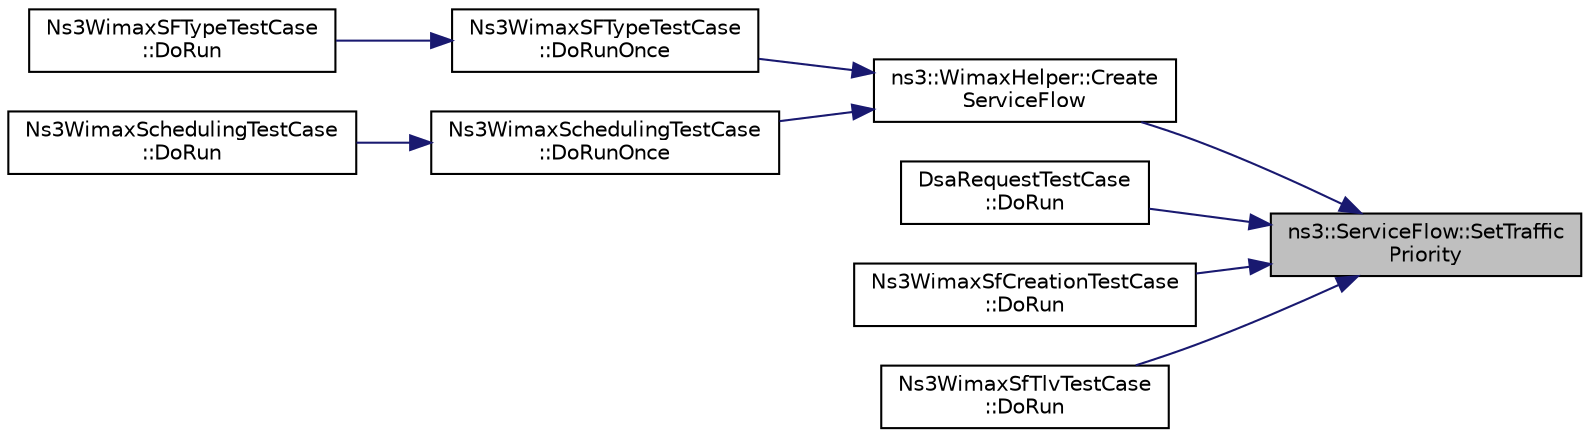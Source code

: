 digraph "ns3::ServiceFlow::SetTrafficPriority"
{
 // LATEX_PDF_SIZE
  edge [fontname="Helvetica",fontsize="10",labelfontname="Helvetica",labelfontsize="10"];
  node [fontname="Helvetica",fontsize="10",shape=record];
  rankdir="RL";
  Node1 [label="ns3::ServiceFlow::SetTraffic\lPriority",height=0.2,width=0.4,color="black", fillcolor="grey75", style="filled", fontcolor="black",tooltip="Set traffic priority."];
  Node1 -> Node2 [dir="back",color="midnightblue",fontsize="10",style="solid",fontname="Helvetica"];
  Node2 [label="ns3::WimaxHelper::Create\lServiceFlow",height=0.2,width=0.4,color="black", fillcolor="white", style="filled",URL="$classns3_1_1_wimax_helper.html#aed0c1ffdcd62234c14965f899efc88c1",tooltip="Creates a transport service flow."];
  Node2 -> Node3 [dir="back",color="midnightblue",fontsize="10",style="solid",fontname="Helvetica"];
  Node3 [label="Ns3WimaxSFTypeTestCase\l::DoRunOnce",height=0.2,width=0.4,color="black", fillcolor="white", style="filled",URL="$class_ns3_wimax_s_f_type_test_case.html#abb7c555fc0a6ff152bf0d47ac567d62d",tooltip="Run once function."];
  Node3 -> Node4 [dir="back",color="midnightblue",fontsize="10",style="solid",fontname="Helvetica"];
  Node4 [label="Ns3WimaxSFTypeTestCase\l::DoRun",height=0.2,width=0.4,color="black", fillcolor="white", style="filled",URL="$class_ns3_wimax_s_f_type_test_case.html#a718e915575ebf4e0f3e90d5330fe6771",tooltip="Implementation to actually run this TestCase."];
  Node2 -> Node5 [dir="back",color="midnightblue",fontsize="10",style="solid",fontname="Helvetica"];
  Node5 [label="Ns3WimaxSchedulingTestCase\l::DoRunOnce",height=0.2,width=0.4,color="black", fillcolor="white", style="filled",URL="$class_ns3_wimax_scheduling_test_case.html#aad78c43ab4763cf03d3da38910f84977",tooltip="Run once function."];
  Node5 -> Node6 [dir="back",color="midnightblue",fontsize="10",style="solid",fontname="Helvetica"];
  Node6 [label="Ns3WimaxSchedulingTestCase\l::DoRun",height=0.2,width=0.4,color="black", fillcolor="white", style="filled",URL="$class_ns3_wimax_scheduling_test_case.html#a4fa22645a5d9c5b1fdde467b522d3d26",tooltip="Implementation to actually run this TestCase."];
  Node1 -> Node7 [dir="back",color="midnightblue",fontsize="10",style="solid",fontname="Helvetica"];
  Node7 [label="DsaRequestTestCase\l::DoRun",height=0.2,width=0.4,color="black", fillcolor="white", style="filled",URL="$class_dsa_request_test_case.html#a03d674bc8be475390afde9769e45199c",tooltip="Implementation to actually run this TestCase."];
  Node1 -> Node8 [dir="back",color="midnightblue",fontsize="10",style="solid",fontname="Helvetica"];
  Node8 [label="Ns3WimaxSfCreationTestCase\l::DoRun",height=0.2,width=0.4,color="black", fillcolor="white", style="filled",URL="$class_ns3_wimax_sf_creation_test_case.html#a423b3bbb2ddf0149546bd74c5d8ffc42",tooltip="Implementation to actually run this TestCase."];
  Node1 -> Node9 [dir="back",color="midnightblue",fontsize="10",style="solid",fontname="Helvetica"];
  Node9 [label="Ns3WimaxSfTlvTestCase\l::DoRun",height=0.2,width=0.4,color="black", fillcolor="white", style="filled",URL="$class_ns3_wimax_sf_tlv_test_case.html#a7133476eea0e8ec72406f996e5990c68",tooltip="Implementation to actually run this TestCase."];
}
